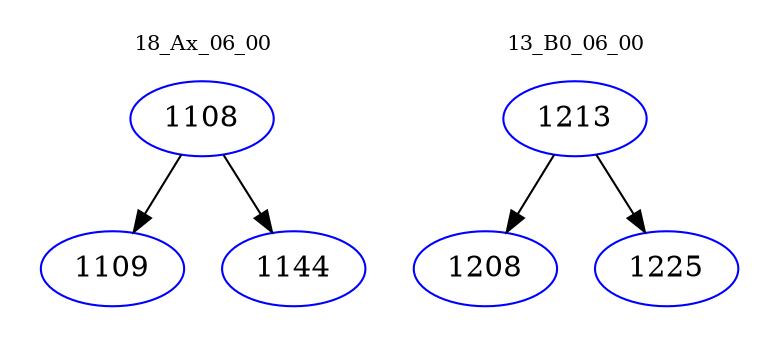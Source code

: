 digraph{
subgraph cluster_0 {
color = white
label = "18_Ax_06_00";
fontsize=10;
T0_1108 [label="1108", color="blue"]
T0_1108 -> T0_1109 [color="black"]
T0_1109 [label="1109", color="blue"]
T0_1108 -> T0_1144 [color="black"]
T0_1144 [label="1144", color="blue"]
}
subgraph cluster_1 {
color = white
label = "13_B0_06_00";
fontsize=10;
T1_1213 [label="1213", color="blue"]
T1_1213 -> T1_1208 [color="black"]
T1_1208 [label="1208", color="blue"]
T1_1213 -> T1_1225 [color="black"]
T1_1225 [label="1225", color="blue"]
}
}
